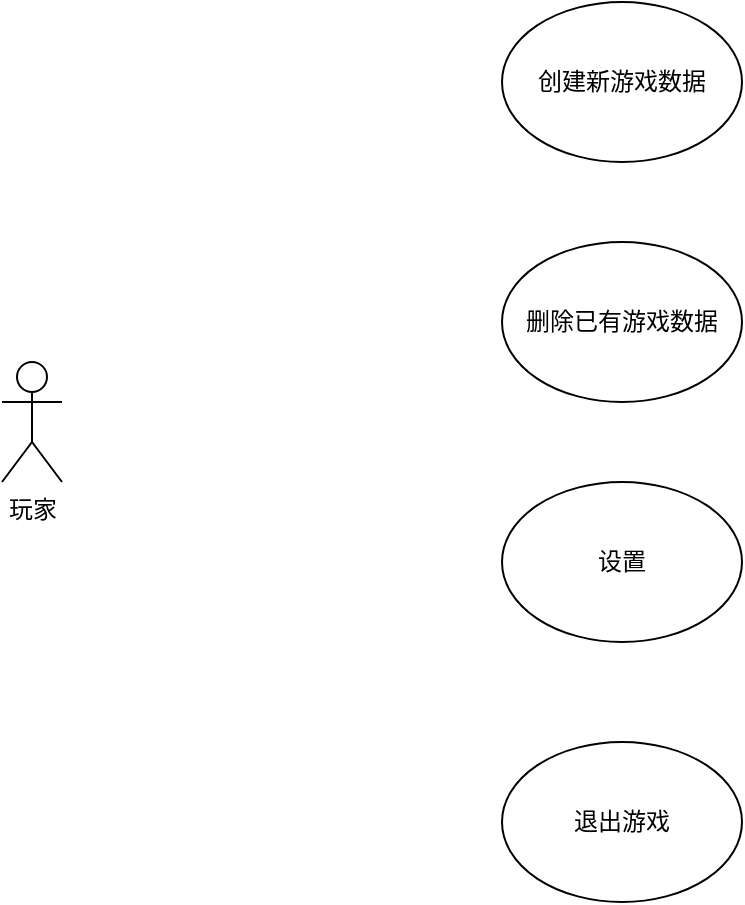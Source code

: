 <mxfile version="24.7.10">
  <diagram name="第 1 页" id="ZuyG2BjGN45qpxwCaqKX">
    <mxGraphModel dx="1379" dy="864" grid="1" gridSize="10" guides="1" tooltips="1" connect="1" arrows="1" fold="1" page="1" pageScale="1" pageWidth="827" pageHeight="1169" math="0" shadow="0">
      <root>
        <mxCell id="0" />
        <mxCell id="1" parent="0" />
        <mxCell id="ikzPlqRrkbyMD9XROC6u-1" value="玩家" style="shape=umlActor;verticalLabelPosition=bottom;verticalAlign=top;html=1;outlineConnect=0;labelPosition=center;align=center;" parent="1" vertex="1">
          <mxGeometry x="270" y="340" width="30" height="60" as="geometry" />
        </mxCell>
        <mxCell id="ikzPlqRrkbyMD9XROC6u-2" value="创建新游戏数据" style="ellipse;whiteSpace=wrap;html=1;" parent="1" vertex="1">
          <mxGeometry x="520" y="160" width="120" height="80" as="geometry" />
        </mxCell>
        <mxCell id="ikzPlqRrkbyMD9XROC6u-4" value="删除已有游戏数据" style="ellipse;whiteSpace=wrap;html=1;" parent="1" vertex="1">
          <mxGeometry x="520" y="280" width="120" height="80" as="geometry" />
        </mxCell>
        <mxCell id="dLikWA5_gQOhVk4U9O3j-1" value="设置" style="ellipse;whiteSpace=wrap;html=1;" vertex="1" parent="1">
          <mxGeometry x="520" y="400" width="120" height="80" as="geometry" />
        </mxCell>
        <mxCell id="dLikWA5_gQOhVk4U9O3j-2" value="退出游戏" style="ellipse;whiteSpace=wrap;html=1;" vertex="1" parent="1">
          <mxGeometry x="520" y="530" width="120" height="80" as="geometry" />
        </mxCell>
      </root>
    </mxGraphModel>
  </diagram>
</mxfile>
